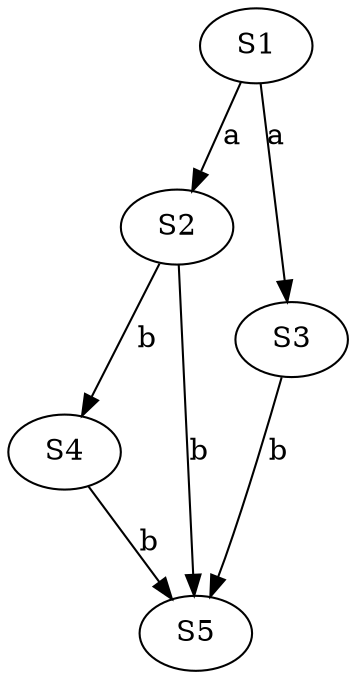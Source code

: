 // Violation: S4 cross back to b edge group
digraph g1 {
    S1 -> S2 [ label=a ];
    S1 -> S3 [ label=a ];

    S2 -> S4 [ label=b ];
    S2 -> S5 [ label=b ];
    S3 -> S5 [ label=b ];
    S4 -> S5 [ label=b ];
}